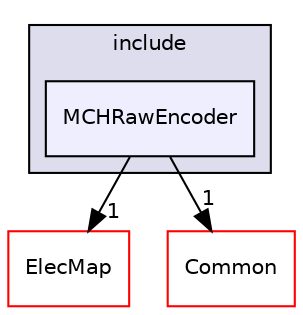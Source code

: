 digraph "/home/travis/build/AliceO2Group/AliceO2/Detectors/MUON/MCH/Raw/Encoder/include/MCHRawEncoder" {
  bgcolor=transparent;
  compound=true
  node [ fontsize="10", fontname="Helvetica"];
  edge [ labelfontsize="10", labelfontname="Helvetica"];
  subgraph clusterdir_5e12286f11eb977da30d302c93dbd5d0 {
    graph [ bgcolor="#ddddee", pencolor="black", label="include" fontname="Helvetica", fontsize="10", URL="dir_5e12286f11eb977da30d302c93dbd5d0.html"]
  dir_0815f9215d26cf3bb190f90daf2dec28 [shape=box, label="MCHRawEncoder", style="filled", fillcolor="#eeeeff", pencolor="black", URL="dir_0815f9215d26cf3bb190f90daf2dec28.html"];
  }
  dir_0cfbacb297625179725e3de4f30c0e94 [shape=box label="ElecMap" color="red" URL="dir_0cfbacb297625179725e3de4f30c0e94.html"];
  dir_55964488a5749f1fcba45aaf4e122cee [shape=box label="Common" color="red" URL="dir_55964488a5749f1fcba45aaf4e122cee.html"];
  dir_0815f9215d26cf3bb190f90daf2dec28->dir_0cfbacb297625179725e3de4f30c0e94 [headlabel="1", labeldistance=1.5 headhref="dir_000529_000407.html"];
  dir_0815f9215d26cf3bb190f90daf2dec28->dir_55964488a5749f1fcba45aaf4e122cee [headlabel="1", labeldistance=1.5 headhref="dir_000529_000518.html"];
}

